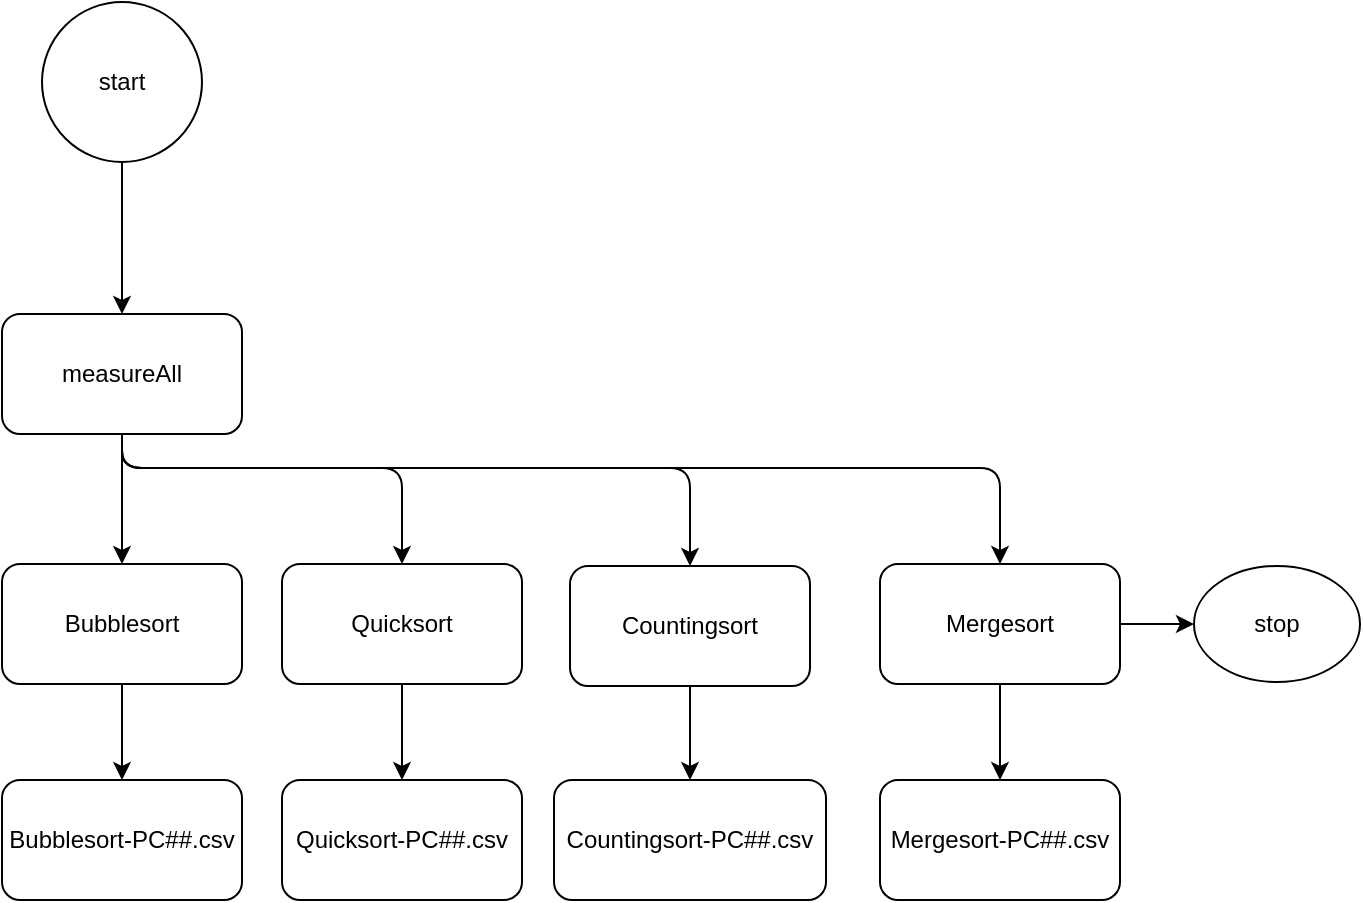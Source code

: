 <mxfile>
    <diagram id="6jBMXGy6TfrNbdb4sc_M" name="Page-1">
        <mxGraphModel dx="2555" dy="1810" grid="0" gridSize="10" guides="1" tooltips="1" connect="1" arrows="1" fold="1" page="1" pageScale="1" pageWidth="850" pageHeight="1100" math="0" shadow="0">
            <root>
                <mxCell id="0"/>
                <mxCell id="1" parent="0"/>
                <mxCell id="139" style="edgeStyle=orthogonalEdgeStyle;html=1;entryX=0.5;entryY=0;entryDx=0;entryDy=0;endArrow=classic;endFill=1;" parent="1" source="130" target="134" edge="1">
                    <mxGeometry relative="1" as="geometry"/>
                </mxCell>
                <mxCell id="130" value="start" style="ellipse;whiteSpace=wrap;html=1;" parent="1" vertex="1">
                    <mxGeometry x="105" y="367" width="80" height="80" as="geometry"/>
                </mxCell>
                <mxCell id="151" style="edgeStyle=orthogonalEdgeStyle;html=1;entryX=0.5;entryY=0;entryDx=0;entryDy=0;endArrow=classic;endFill=1;" parent="1" source="131" target="147" edge="1">
                    <mxGeometry relative="1" as="geometry"/>
                </mxCell>
                <mxCell id="131" value="Quicksort" style="rounded=1;whiteSpace=wrap;html=1;" parent="1" vertex="1">
                    <mxGeometry x="225" y="648" width="120" height="60" as="geometry"/>
                </mxCell>
                <mxCell id="152" style="edgeStyle=orthogonalEdgeStyle;html=1;entryX=0.5;entryY=0;entryDx=0;entryDy=0;endArrow=classic;endFill=1;" parent="1" source="132" target="148" edge="1">
                    <mxGeometry relative="1" as="geometry"/>
                </mxCell>
                <mxCell id="132" value="Bubblesort" style="rounded=1;whiteSpace=wrap;html=1;" parent="1" vertex="1">
                    <mxGeometry x="85" y="648" width="120" height="60" as="geometry"/>
                </mxCell>
                <mxCell id="135" style="edgeStyle=orthogonalEdgeStyle;html=1;entryX=0.5;entryY=0;entryDx=0;entryDy=0;endArrow=classic;endFill=1;" parent="1" source="134" target="131" edge="1">
                    <mxGeometry relative="1" as="geometry">
                        <Array as="points">
                            <mxPoint x="145" y="600"/>
                            <mxPoint x="285" y="600"/>
                        </Array>
                    </mxGeometry>
                </mxCell>
                <mxCell id="136" style="edgeStyle=orthogonalEdgeStyle;html=1;entryX=0.5;entryY=0;entryDx=0;entryDy=0;endArrow=classic;endFill=1;" parent="1" source="134" target="132" edge="1">
                    <mxGeometry relative="1" as="geometry"/>
                </mxCell>
                <mxCell id="140" style="edgeStyle=orthogonalEdgeStyle;html=1;entryX=0.5;entryY=0;entryDx=0;entryDy=0;endArrow=classic;endFill=1;" parent="1" source="134" target="138" edge="1">
                    <mxGeometry relative="1" as="geometry">
                        <Array as="points">
                            <mxPoint x="145" y="600"/>
                            <mxPoint x="429" y="600"/>
                        </Array>
                    </mxGeometry>
                </mxCell>
                <mxCell id="141" style="edgeStyle=orthogonalEdgeStyle;html=1;entryX=0.5;entryY=0;entryDx=0;entryDy=0;endArrow=classic;endFill=1;" parent="1" source="134" target="137" edge="1">
                    <mxGeometry relative="1" as="geometry">
                        <Array as="points">
                            <mxPoint x="145" y="600"/>
                            <mxPoint x="584" y="600"/>
                        </Array>
                    </mxGeometry>
                </mxCell>
                <mxCell id="134" value="measureAll" style="rounded=1;whiteSpace=wrap;html=1;" parent="1" vertex="1">
                    <mxGeometry x="85" y="523" width="120" height="60" as="geometry"/>
                </mxCell>
                <mxCell id="149" style="edgeStyle=orthogonalEdgeStyle;html=1;entryX=0.5;entryY=0;entryDx=0;entryDy=0;endArrow=classic;endFill=1;" parent="1" source="137" target="144" edge="1">
                    <mxGeometry relative="1" as="geometry"/>
                </mxCell>
                <mxCell id="154" style="edgeStyle=orthogonalEdgeStyle;html=1;endArrow=classic;endFill=1;" parent="1" source="137" target="142" edge="1">
                    <mxGeometry relative="1" as="geometry"/>
                </mxCell>
                <mxCell id="137" value="Mergesort" style="rounded=1;whiteSpace=wrap;html=1;" parent="1" vertex="1">
                    <mxGeometry x="524" y="648" width="120" height="60" as="geometry"/>
                </mxCell>
                <mxCell id="150" style="edgeStyle=orthogonalEdgeStyle;html=1;entryX=0.5;entryY=0;entryDx=0;entryDy=0;endArrow=classic;endFill=1;" parent="1" source="138" target="146" edge="1">
                    <mxGeometry relative="1" as="geometry"/>
                </mxCell>
                <mxCell id="138" value="Countingsort" style="rounded=1;whiteSpace=wrap;html=1;" parent="1" vertex="1">
                    <mxGeometry x="369" y="649" width="120" height="60" as="geometry"/>
                </mxCell>
                <mxCell id="142" value="stop" style="ellipse;whiteSpace=wrap;html=1;" parent="1" vertex="1">
                    <mxGeometry x="681" y="649" width="83" height="58" as="geometry"/>
                </mxCell>
                <mxCell id="144" value="Mergesort-PC##.csv" style="rounded=1;whiteSpace=wrap;html=1;" parent="1" vertex="1">
                    <mxGeometry x="524" y="756" width="120" height="60" as="geometry"/>
                </mxCell>
                <mxCell id="146" value="Countingsort-PC##.csv" style="rounded=1;whiteSpace=wrap;html=1;" parent="1" vertex="1">
                    <mxGeometry x="361" y="756" width="136" height="60" as="geometry"/>
                </mxCell>
                <mxCell id="147" value="Quicksort-PC##.csv" style="rounded=1;whiteSpace=wrap;html=1;" parent="1" vertex="1">
                    <mxGeometry x="225" y="756" width="120" height="60" as="geometry"/>
                </mxCell>
                <mxCell id="148" value="Bubblesort-PC##.csv" style="rounded=1;whiteSpace=wrap;html=1;" parent="1" vertex="1">
                    <mxGeometry x="85" y="756" width="120" height="60" as="geometry"/>
                </mxCell>
            </root>
        </mxGraphModel>
    </diagram>
</mxfile>